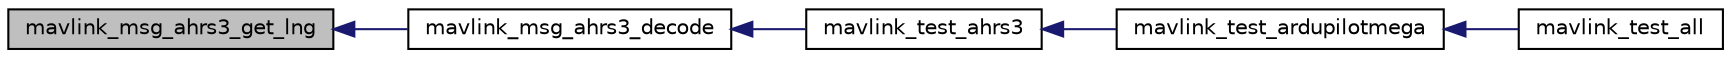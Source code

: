 digraph "mavlink_msg_ahrs3_get_lng"
{
 // INTERACTIVE_SVG=YES
  edge [fontname="Helvetica",fontsize="10",labelfontname="Helvetica",labelfontsize="10"];
  node [fontname="Helvetica",fontsize="10",shape=record];
  rankdir="LR";
  Node1 [label="mavlink_msg_ahrs3_get_lng",height=0.2,width=0.4,color="black", fillcolor="grey75", style="filled" fontcolor="black"];
  Node1 -> Node2 [dir="back",color="midnightblue",fontsize="10",style="solid",fontname="Helvetica"];
  Node2 [label="mavlink_msg_ahrs3_decode",height=0.2,width=0.4,color="black", fillcolor="white", style="filled",URL="$mavlink__msg__ahrs3_8h.html#a3a61dbce143aed774f8660aebbd539d0",tooltip="Decode a ahrs3 message into a struct. "];
  Node2 -> Node3 [dir="back",color="midnightblue",fontsize="10",style="solid",fontname="Helvetica"];
  Node3 [label="mavlink_test_ahrs3",height=0.2,width=0.4,color="black", fillcolor="white", style="filled",URL="$v1_80_2ardupilotmega_2testsuite_8h.html#ac90b4e636c4827b41f51ed6409dcf060"];
  Node3 -> Node4 [dir="back",color="midnightblue",fontsize="10",style="solid",fontname="Helvetica"];
  Node4 [label="mavlink_test_ardupilotmega",height=0.2,width=0.4,color="black", fillcolor="white", style="filled",URL="$v1_80_2ardupilotmega_2testsuite_8h.html#ab264d471ac2f46584f2bb580704b5e9d"];
  Node4 -> Node5 [dir="back",color="midnightblue",fontsize="10",style="solid",fontname="Helvetica"];
  Node5 [label="mavlink_test_all",height=0.2,width=0.4,color="black", fillcolor="white", style="filled",URL="$v1_80_2ardupilotmega_2testsuite_8h.html#a4cc77b6c343679298da5d3c2b4e48759"];
}
